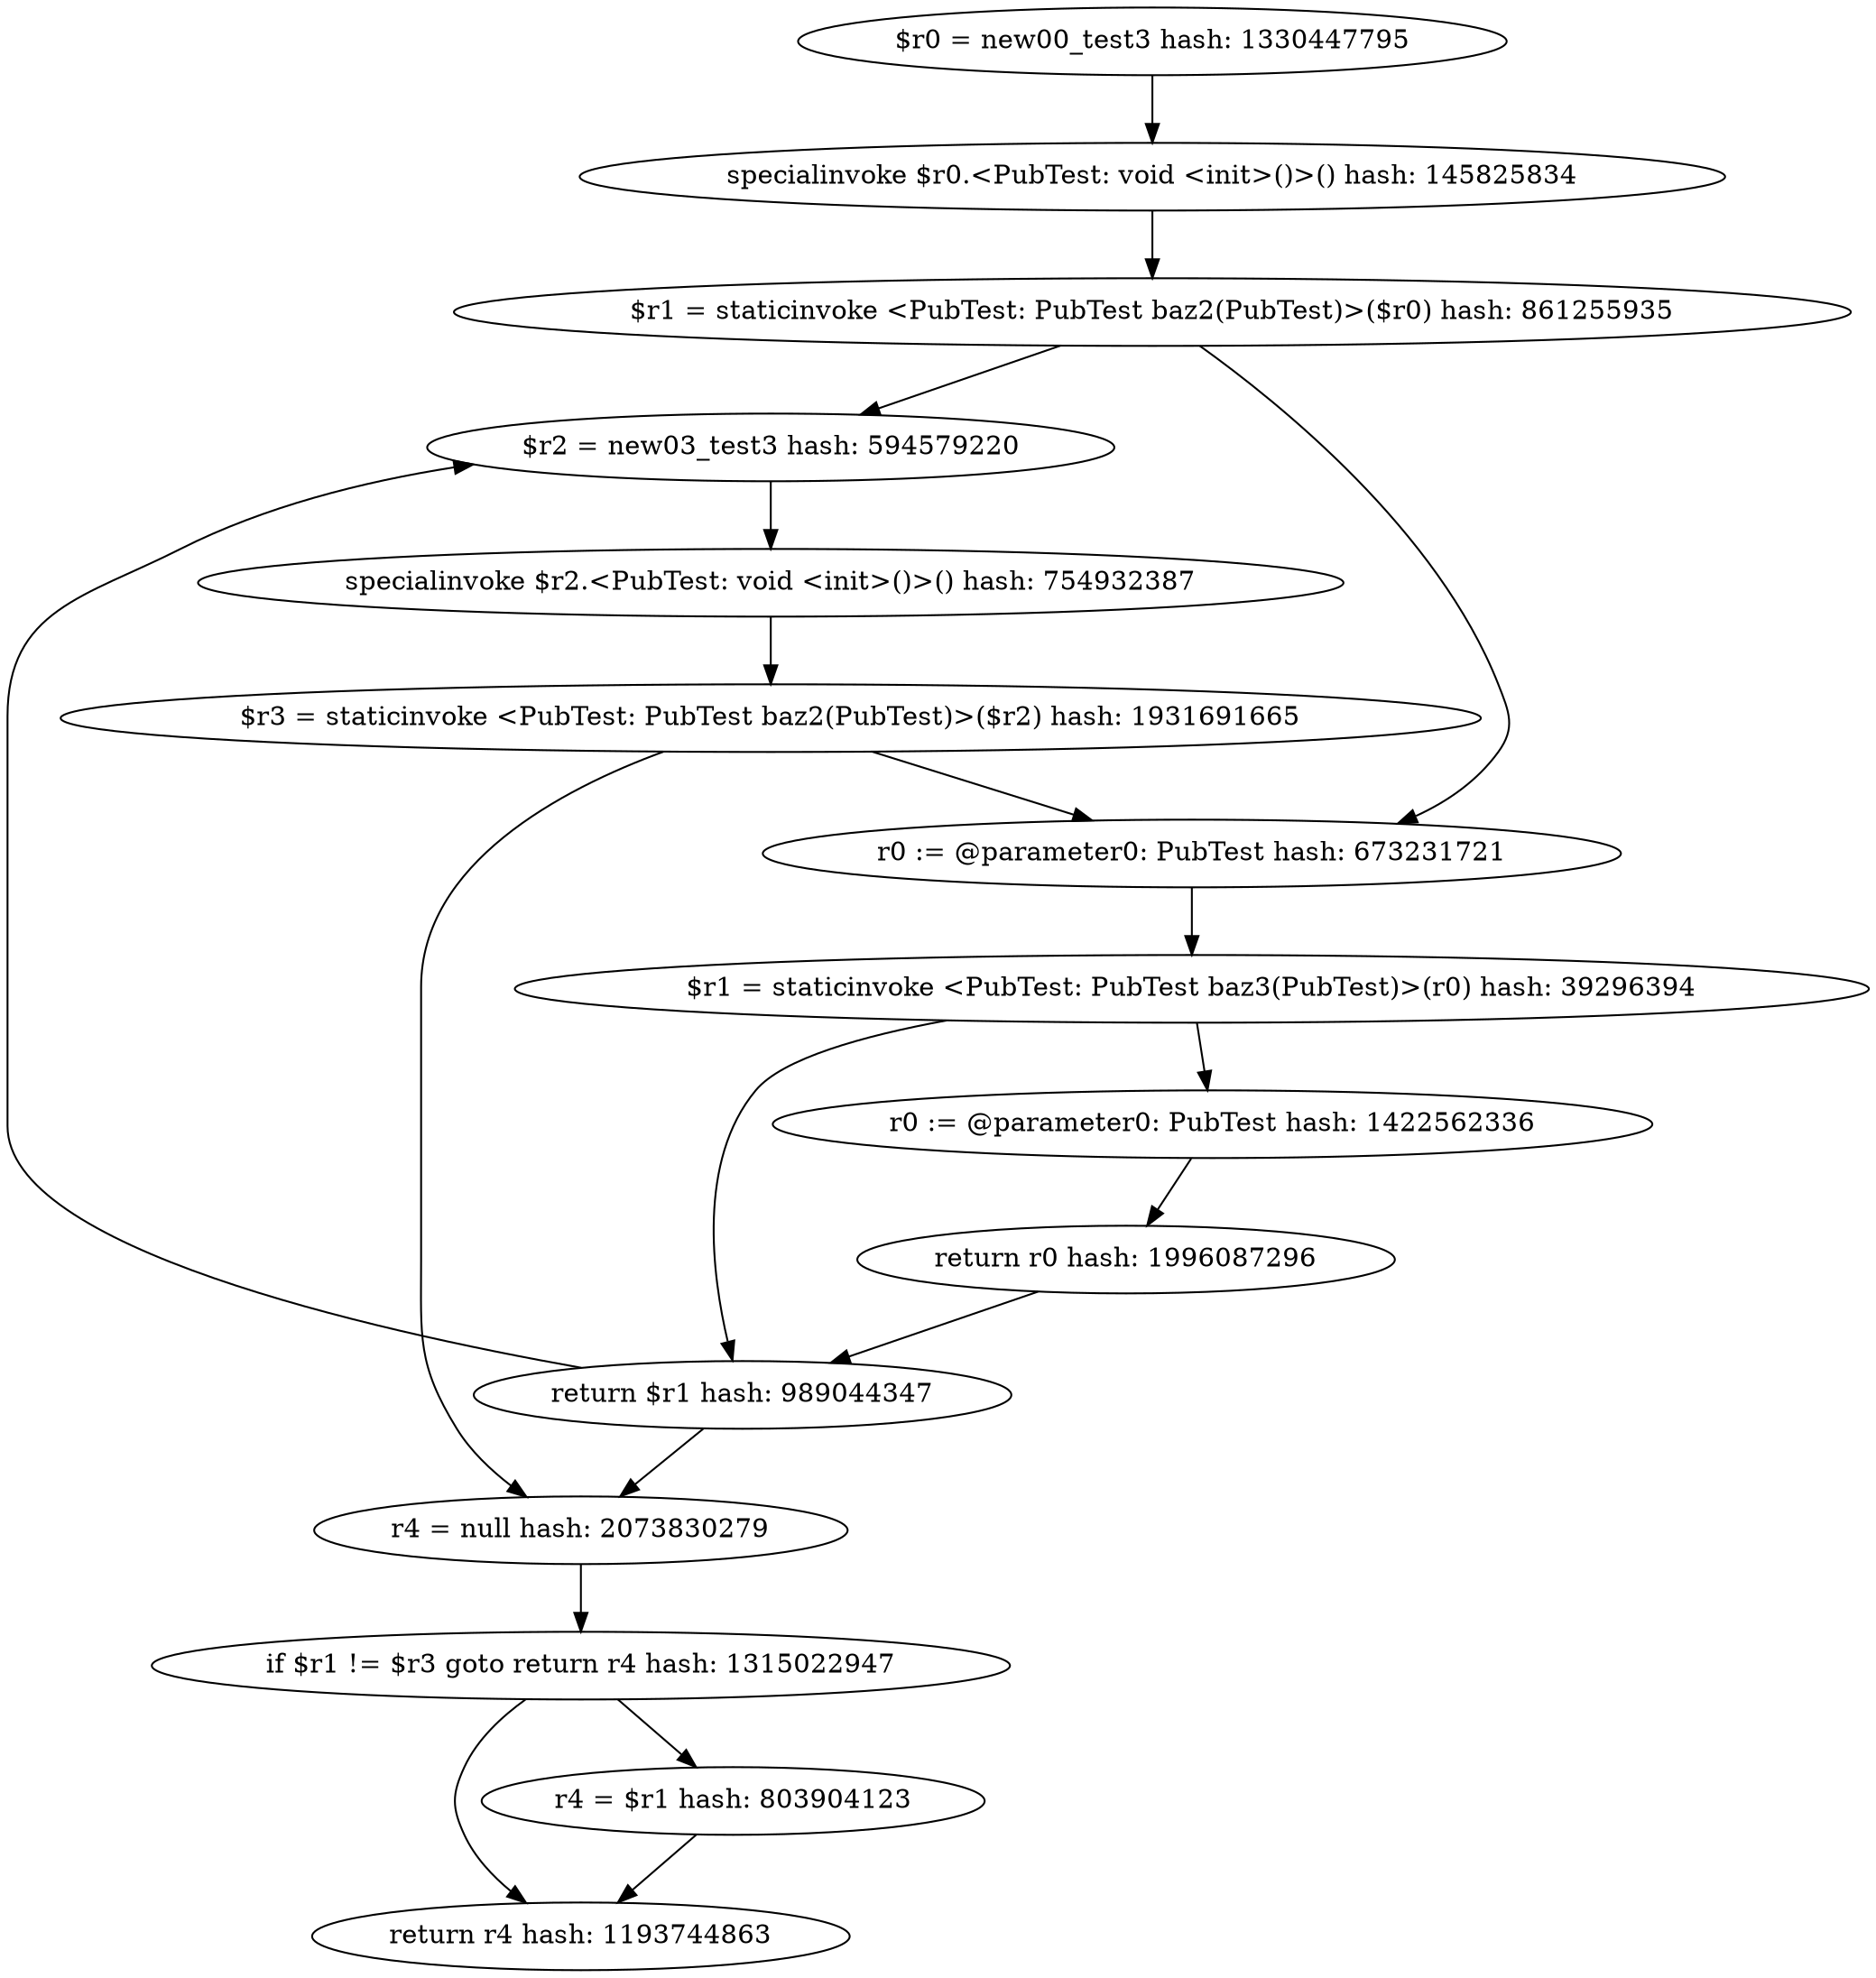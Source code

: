 digraph "./target1-pub/PubTest.test3.intra.debug" {
    "$r0 = new00_test3 hash: 1330447795";
    "specialinvoke $r0.<PubTest: void <init>()>() hash: 145825834";
    "$r1 = staticinvoke <PubTest: PubTest baz2(PubTest)>($r0) hash: 861255935";
    "$r2 = new03_test3 hash: 594579220";
    "specialinvoke $r2.<PubTest: void <init>()>() hash: 754932387";
    "$r3 = staticinvoke <PubTest: PubTest baz2(PubTest)>($r2) hash: 1931691665";
    "r4 = null hash: 2073830279";
    "if $r1 != $r3 goto return r4 hash: 1315022947";
    "r4 = $r1 hash: 803904123";
    "return r4 hash: 1193744863";
    "r0 := @parameter0: PubTest hash: 673231721";
    "$r1 = staticinvoke <PubTest: PubTest baz3(PubTest)>(r0) hash: 39296394";
    "return $r1 hash: 989044347";
    "r0 := @parameter0: PubTest hash: 1422562336";
    "return r0 hash: 1996087296";
    "$r0 = new00_test3 hash: 1330447795"->"specialinvoke $r0.<PubTest: void <init>()>() hash: 145825834";
    "specialinvoke $r0.<PubTest: void <init>()>() hash: 145825834"->"$r1 = staticinvoke <PubTest: PubTest baz2(PubTest)>($r0) hash: 861255935";
    "$r1 = staticinvoke <PubTest: PubTest baz2(PubTest)>($r0) hash: 861255935"->"$r2 = new03_test3 hash: 594579220";
    "$r1 = staticinvoke <PubTest: PubTest baz2(PubTest)>($r0) hash: 861255935"->"r0 := @parameter0: PubTest hash: 673231721";
    "$r2 = new03_test3 hash: 594579220"->"specialinvoke $r2.<PubTest: void <init>()>() hash: 754932387";
    "specialinvoke $r2.<PubTest: void <init>()>() hash: 754932387"->"$r3 = staticinvoke <PubTest: PubTest baz2(PubTest)>($r2) hash: 1931691665";
    "$r3 = staticinvoke <PubTest: PubTest baz2(PubTest)>($r2) hash: 1931691665"->"r4 = null hash: 2073830279";
    "$r3 = staticinvoke <PubTest: PubTest baz2(PubTest)>($r2) hash: 1931691665"->"r0 := @parameter0: PubTest hash: 673231721";
    "r4 = null hash: 2073830279"->"if $r1 != $r3 goto return r4 hash: 1315022947";
    "if $r1 != $r3 goto return r4 hash: 1315022947"->"r4 = $r1 hash: 803904123";
    "if $r1 != $r3 goto return r4 hash: 1315022947"->"return r4 hash: 1193744863";
    "r4 = $r1 hash: 803904123"->"return r4 hash: 1193744863";
    "r0 := @parameter0: PubTest hash: 673231721"->"$r1 = staticinvoke <PubTest: PubTest baz3(PubTest)>(r0) hash: 39296394";
    "$r1 = staticinvoke <PubTest: PubTest baz3(PubTest)>(r0) hash: 39296394"->"return $r1 hash: 989044347";
    "$r1 = staticinvoke <PubTest: PubTest baz3(PubTest)>(r0) hash: 39296394"->"r0 := @parameter0: PubTest hash: 1422562336";
    "return $r1 hash: 989044347"->"$r2 = new03_test3 hash: 594579220";
    "return $r1 hash: 989044347"->"r4 = null hash: 2073830279";
    "r0 := @parameter0: PubTest hash: 1422562336"->"return r0 hash: 1996087296";
    "return r0 hash: 1996087296"->"return $r1 hash: 989044347";
}
